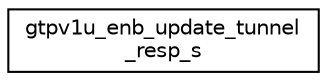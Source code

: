 digraph "Graphical Class Hierarchy"
{
 // LATEX_PDF_SIZE
  edge [fontname="Helvetica",fontsize="10",labelfontname="Helvetica",labelfontsize="10"];
  node [fontname="Helvetica",fontsize="10",shape=record];
  rankdir="LR";
  Node0 [label="gtpv1u_enb_update_tunnel\l_resp_s",height=0.2,width=0.4,color="black", fillcolor="white", style="filled",URL="$structgtpv1u__enb__update__tunnel__resp__s.html",tooltip=" "];
}
